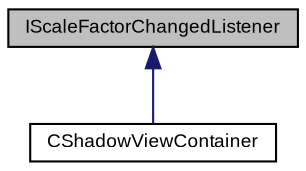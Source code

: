 digraph "IScaleFactorChangedListener"
{
  bgcolor="transparent";
  edge [fontname="Arial",fontsize="9",labelfontname="Arial",labelfontsize="9"];
  node [fontname="Arial",fontsize="9",shape=record];
  Node1 [label="IScaleFactorChangedListener",height=0.2,width=0.4,color="black", fillcolor="grey75", style="filled" fontcolor="black"];
  Node1 -> Node2 [dir="back",color="midnightblue",fontsize="9",style="solid",fontname="Arial"];
  Node2 [label="CShadowViewContainer",height=0.2,width=0.4,color="black",URL="$class_v_s_t_g_u_i_1_1_c_shadow_view_container.html",tooltip="a view container which draws a shadow for it&#39;s subviews "];
}
